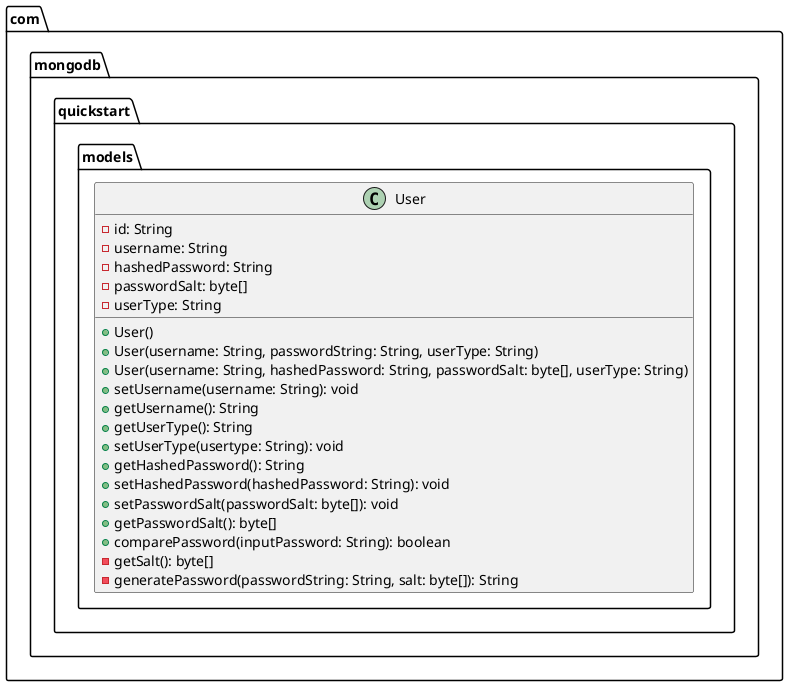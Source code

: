 @startuml

package com.mongodb.quickstart.models {
    class User {
        - id: String
        - username: String
        - hashedPassword: String
        - passwordSalt: byte[]
        - userType: String
        + User()
        + User(username: String, passwordString: String, userType: String)
        + User(username: String, hashedPassword: String, passwordSalt: byte[], userType: String)
        + setUsername(username: String): void
        + getUsername(): String
        + getUserType(): String
        + setUserType(usertype: String): void
        + getHashedPassword(): String
        + setHashedPassword(hashedPassword: String): void
        + setPasswordSalt(passwordSalt: byte[]): void
        + getPasswordSalt(): byte[]
        + comparePassword(inputPassword: String): boolean
        - getSalt(): byte[]
        - generatePassword(passwordString: String, salt: byte[]): String
    }
}

@enduml
